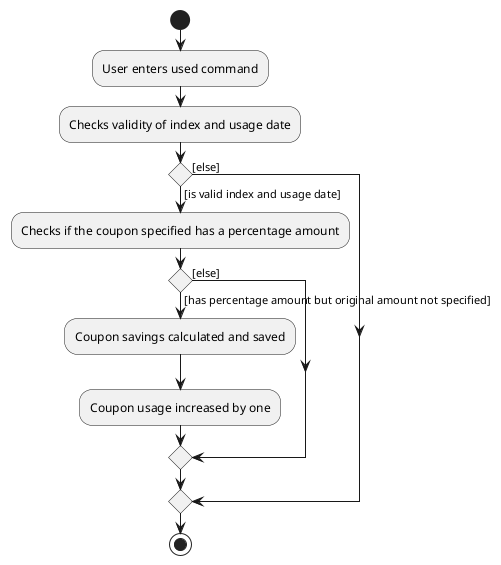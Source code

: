 @startuml

start
:User enters used command;
:Checks validity of index and usage date;
if () then ([is valid index and usage date])
    :Checks if the coupon specified has a percentage amount;
    if () then ([has percentage amount but original amount not specified])
        :Coupon savings calculated and saved;
        :Coupon usage increased by one;
    else ([else])
    endif
else ([else])
endif
stop

@enduml
